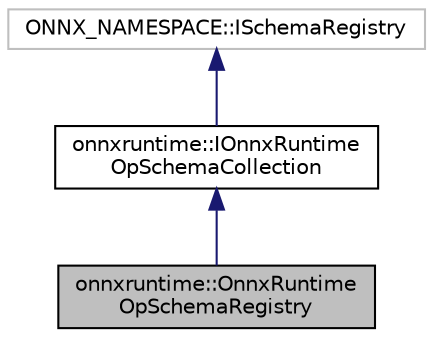 digraph "onnxruntime::OnnxRuntimeOpSchemaRegistry"
{
  edge [fontname="Helvetica",fontsize="10",labelfontname="Helvetica",labelfontsize="10"];
  node [fontname="Helvetica",fontsize="10",shape=record];
  Node4 [label="onnxruntime::OnnxRuntime\lOpSchemaRegistry",height=0.2,width=0.4,color="black", fillcolor="grey75", style="filled", fontcolor="black"];
  Node5 -> Node4 [dir="back",color="midnightblue",fontsize="10",style="solid"];
  Node5 [label="onnxruntime::IOnnxRuntime\lOpSchemaCollection",height=0.2,width=0.4,color="black", fillcolor="white", style="filled",URL="$classonnxruntime_1_1IOnnxRuntimeOpSchemaCollection.html"];
  Node6 -> Node5 [dir="back",color="midnightblue",fontsize="10",style="solid"];
  Node6 [label="ONNX_NAMESPACE::ISchemaRegistry",height=0.2,width=0.4,color="grey75", fillcolor="white", style="filled"];
}

